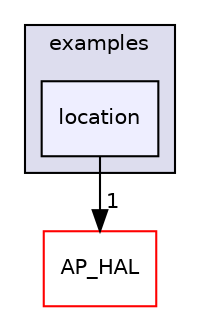 digraph "libraries/AP_Math/examples/location" {
  compound=true
  node [ fontsize="10", fontname="Helvetica"];
  edge [ labelfontsize="10", labelfontname="Helvetica"];
  subgraph clusterdir_248b267c5d10617be876c6ca117cf55c {
    graph [ bgcolor="#ddddee", pencolor="black", label="examples" fontname="Helvetica", fontsize="10", URL="dir_248b267c5d10617be876c6ca117cf55c.html"]
  dir_ee0dd37485736c8aeaca704a88e8442a [shape=box, label="location", style="filled", fillcolor="#eeeeff", pencolor="black", URL="dir_ee0dd37485736c8aeaca704a88e8442a.html"];
  }
  dir_1cbc10423b2512b31103883361e0123b [shape=box label="AP_HAL" fillcolor="white" style="filled" color="red" URL="dir_1cbc10423b2512b31103883361e0123b.html"];
  dir_ee0dd37485736c8aeaca704a88e8442a->dir_1cbc10423b2512b31103883361e0123b [headlabel="1", labeldistance=1.5 headhref="dir_000102_000057.html"];
}
